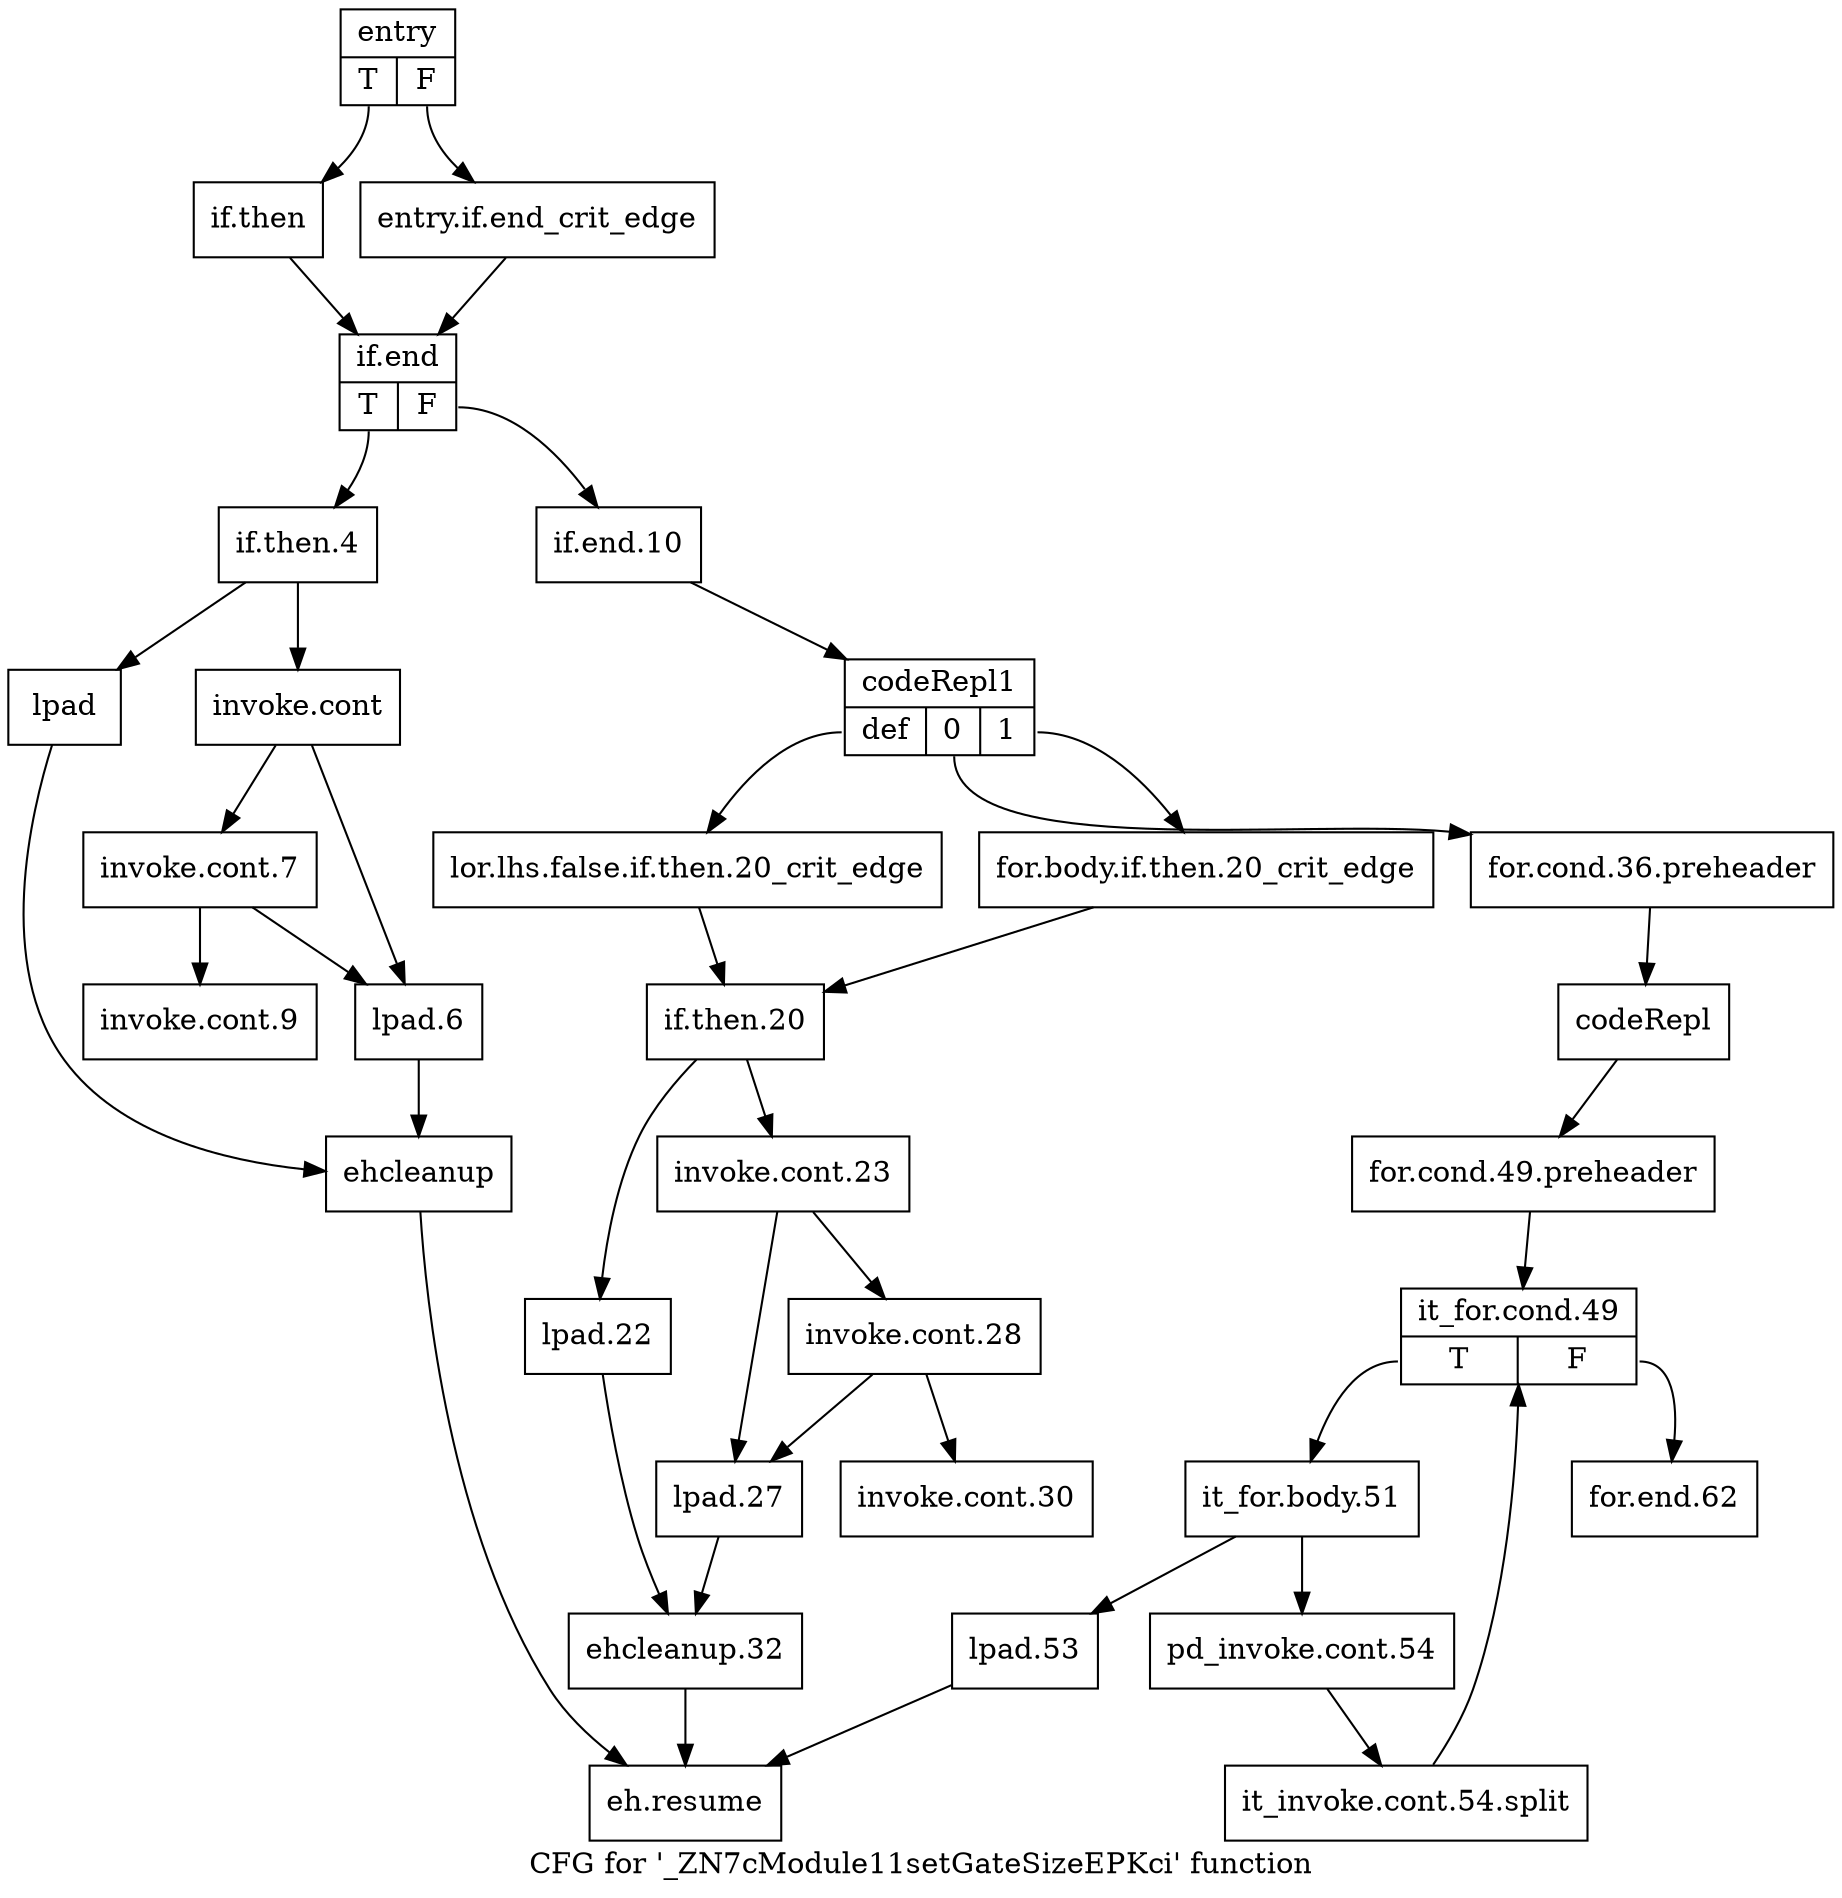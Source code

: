 digraph "CFG for '_ZN7cModule11setGateSizeEPKci' function" {
	label="CFG for '_ZN7cModule11setGateSizeEPKci' function";

	Node0x1be38b0 [shape=record,label="{entry|{<s0>T|<s1>F}}"];
	Node0x1be38b0:s0 -> Node0x1be3950;
	Node0x1be38b0:s1 -> Node0x1be3900;
	Node0x1be3900 [shape=record,label="{entry.if.end_crit_edge}"];
	Node0x1be3900 -> Node0x1be39a0;
	Node0x1be3950 [shape=record,label="{if.then}"];
	Node0x1be3950 -> Node0x1be39a0;
	Node0x1be39a0 [shape=record,label="{if.end|{<s0>T|<s1>F}}"];
	Node0x1be39a0:s0 -> Node0x1be39f0;
	Node0x1be39a0:s1 -> Node0x1be3c20;
	Node0x1be39f0 [shape=record,label="{if.then.4}"];
	Node0x1be39f0 -> Node0x1be3a40;
	Node0x1be39f0 -> Node0x1be3b30;
	Node0x1be3a40 [shape=record,label="{invoke.cont}"];
	Node0x1be3a40 -> Node0x1be3a90;
	Node0x1be3a40 -> Node0x1be3b80;
	Node0x1be3a90 [shape=record,label="{invoke.cont.7}"];
	Node0x1be3a90 -> Node0x1be3ae0;
	Node0x1be3a90 -> Node0x1be3b80;
	Node0x1be3ae0 [shape=record,label="{invoke.cont.9}"];
	Node0x1be3b30 [shape=record,label="{lpad}"];
	Node0x1be3b30 -> Node0x1be3bd0;
	Node0x1be3b80 [shape=record,label="{lpad.6}"];
	Node0x1be3b80 -> Node0x1be3bd0;
	Node0x1be3bd0 [shape=record,label="{ehcleanup}"];
	Node0x1be3bd0 -> Node0x1be4210;
	Node0x1be3c20 [shape=record,label="{if.end.10}"];
	Node0x1be3c20 -> Node0x1be3c70;
	Node0x1be3c70 [shape=record,label="{codeRepl1|{<s0>def|<s1>0|<s2>1}}"];
	Node0x1be3c70:s0 -> Node0x1be3d60;
	Node0x1be3c70:s1 -> Node0x1be3cc0;
	Node0x1be3c70:s2 -> Node0x1be3d10;
	Node0x1be3cc0 [shape=record,label="{for.cond.36.preheader}"];
	Node0x1be3cc0 -> Node0x1be3fe0;
	Node0x1be3d10 [shape=record,label="{for.body.if.then.20_crit_edge}"];
	Node0x1be3d10 -> Node0x1be3db0;
	Node0x1be3d60 [shape=record,label="{lor.lhs.false.if.then.20_crit_edge}"];
	Node0x1be3d60 -> Node0x1be3db0;
	Node0x1be3db0 [shape=record,label="{if.then.20}"];
	Node0x1be3db0 -> Node0x1be3e00;
	Node0x1be3db0 -> Node0x1be3ef0;
	Node0x1be3e00 [shape=record,label="{invoke.cont.23}"];
	Node0x1be3e00 -> Node0x1be3e50;
	Node0x1be3e00 -> Node0x1be3f40;
	Node0x1be3e50 [shape=record,label="{invoke.cont.28}"];
	Node0x1be3e50 -> Node0x1be3ea0;
	Node0x1be3e50 -> Node0x1be3f40;
	Node0x1be3ea0 [shape=record,label="{invoke.cont.30}"];
	Node0x1be3ef0 [shape=record,label="{lpad.22}"];
	Node0x1be3ef0 -> Node0x1be3f90;
	Node0x1be3f40 [shape=record,label="{lpad.27}"];
	Node0x1be3f40 -> Node0x1be3f90;
	Node0x1be3f90 [shape=record,label="{ehcleanup.32}"];
	Node0x1be3f90 -> Node0x1be4210;
	Node0x1be3fe0 [shape=record,label="{codeRepl}"];
	Node0x1be3fe0 -> Node0x1be4030;
	Node0x1be4030 [shape=record,label="{for.cond.49.preheader}"];
	Node0x1be4030 -> Node0x1be4080;
	Node0x1be4080 [shape=record,label="{it_for.cond.49|{<s0>T|<s1>F}}"];
	Node0x1be4080:s0 -> Node0x1be40d0;
	Node0x1be4080:s1 -> Node0x1be41c0;
	Node0x1be40d0 [shape=record,label="{it_for.body.51}"];
	Node0x1be40d0 -> Node0x1be4120;
	Node0x1be40d0 -> Node0x1be4170;
	Node0x1be4120 [shape=record,label="{pd_invoke.cont.54}"];
	Node0x1be4120 -> Node0x26f2720;
	Node0x26f2720 [shape=record,label="{it_invoke.cont.54.split}"];
	Node0x26f2720 -> Node0x1be4080;
	Node0x1be4170 [shape=record,label="{lpad.53}"];
	Node0x1be4170 -> Node0x1be4210;
	Node0x1be41c0 [shape=record,label="{for.end.62}"];
	Node0x1be4210 [shape=record,label="{eh.resume}"];
}
